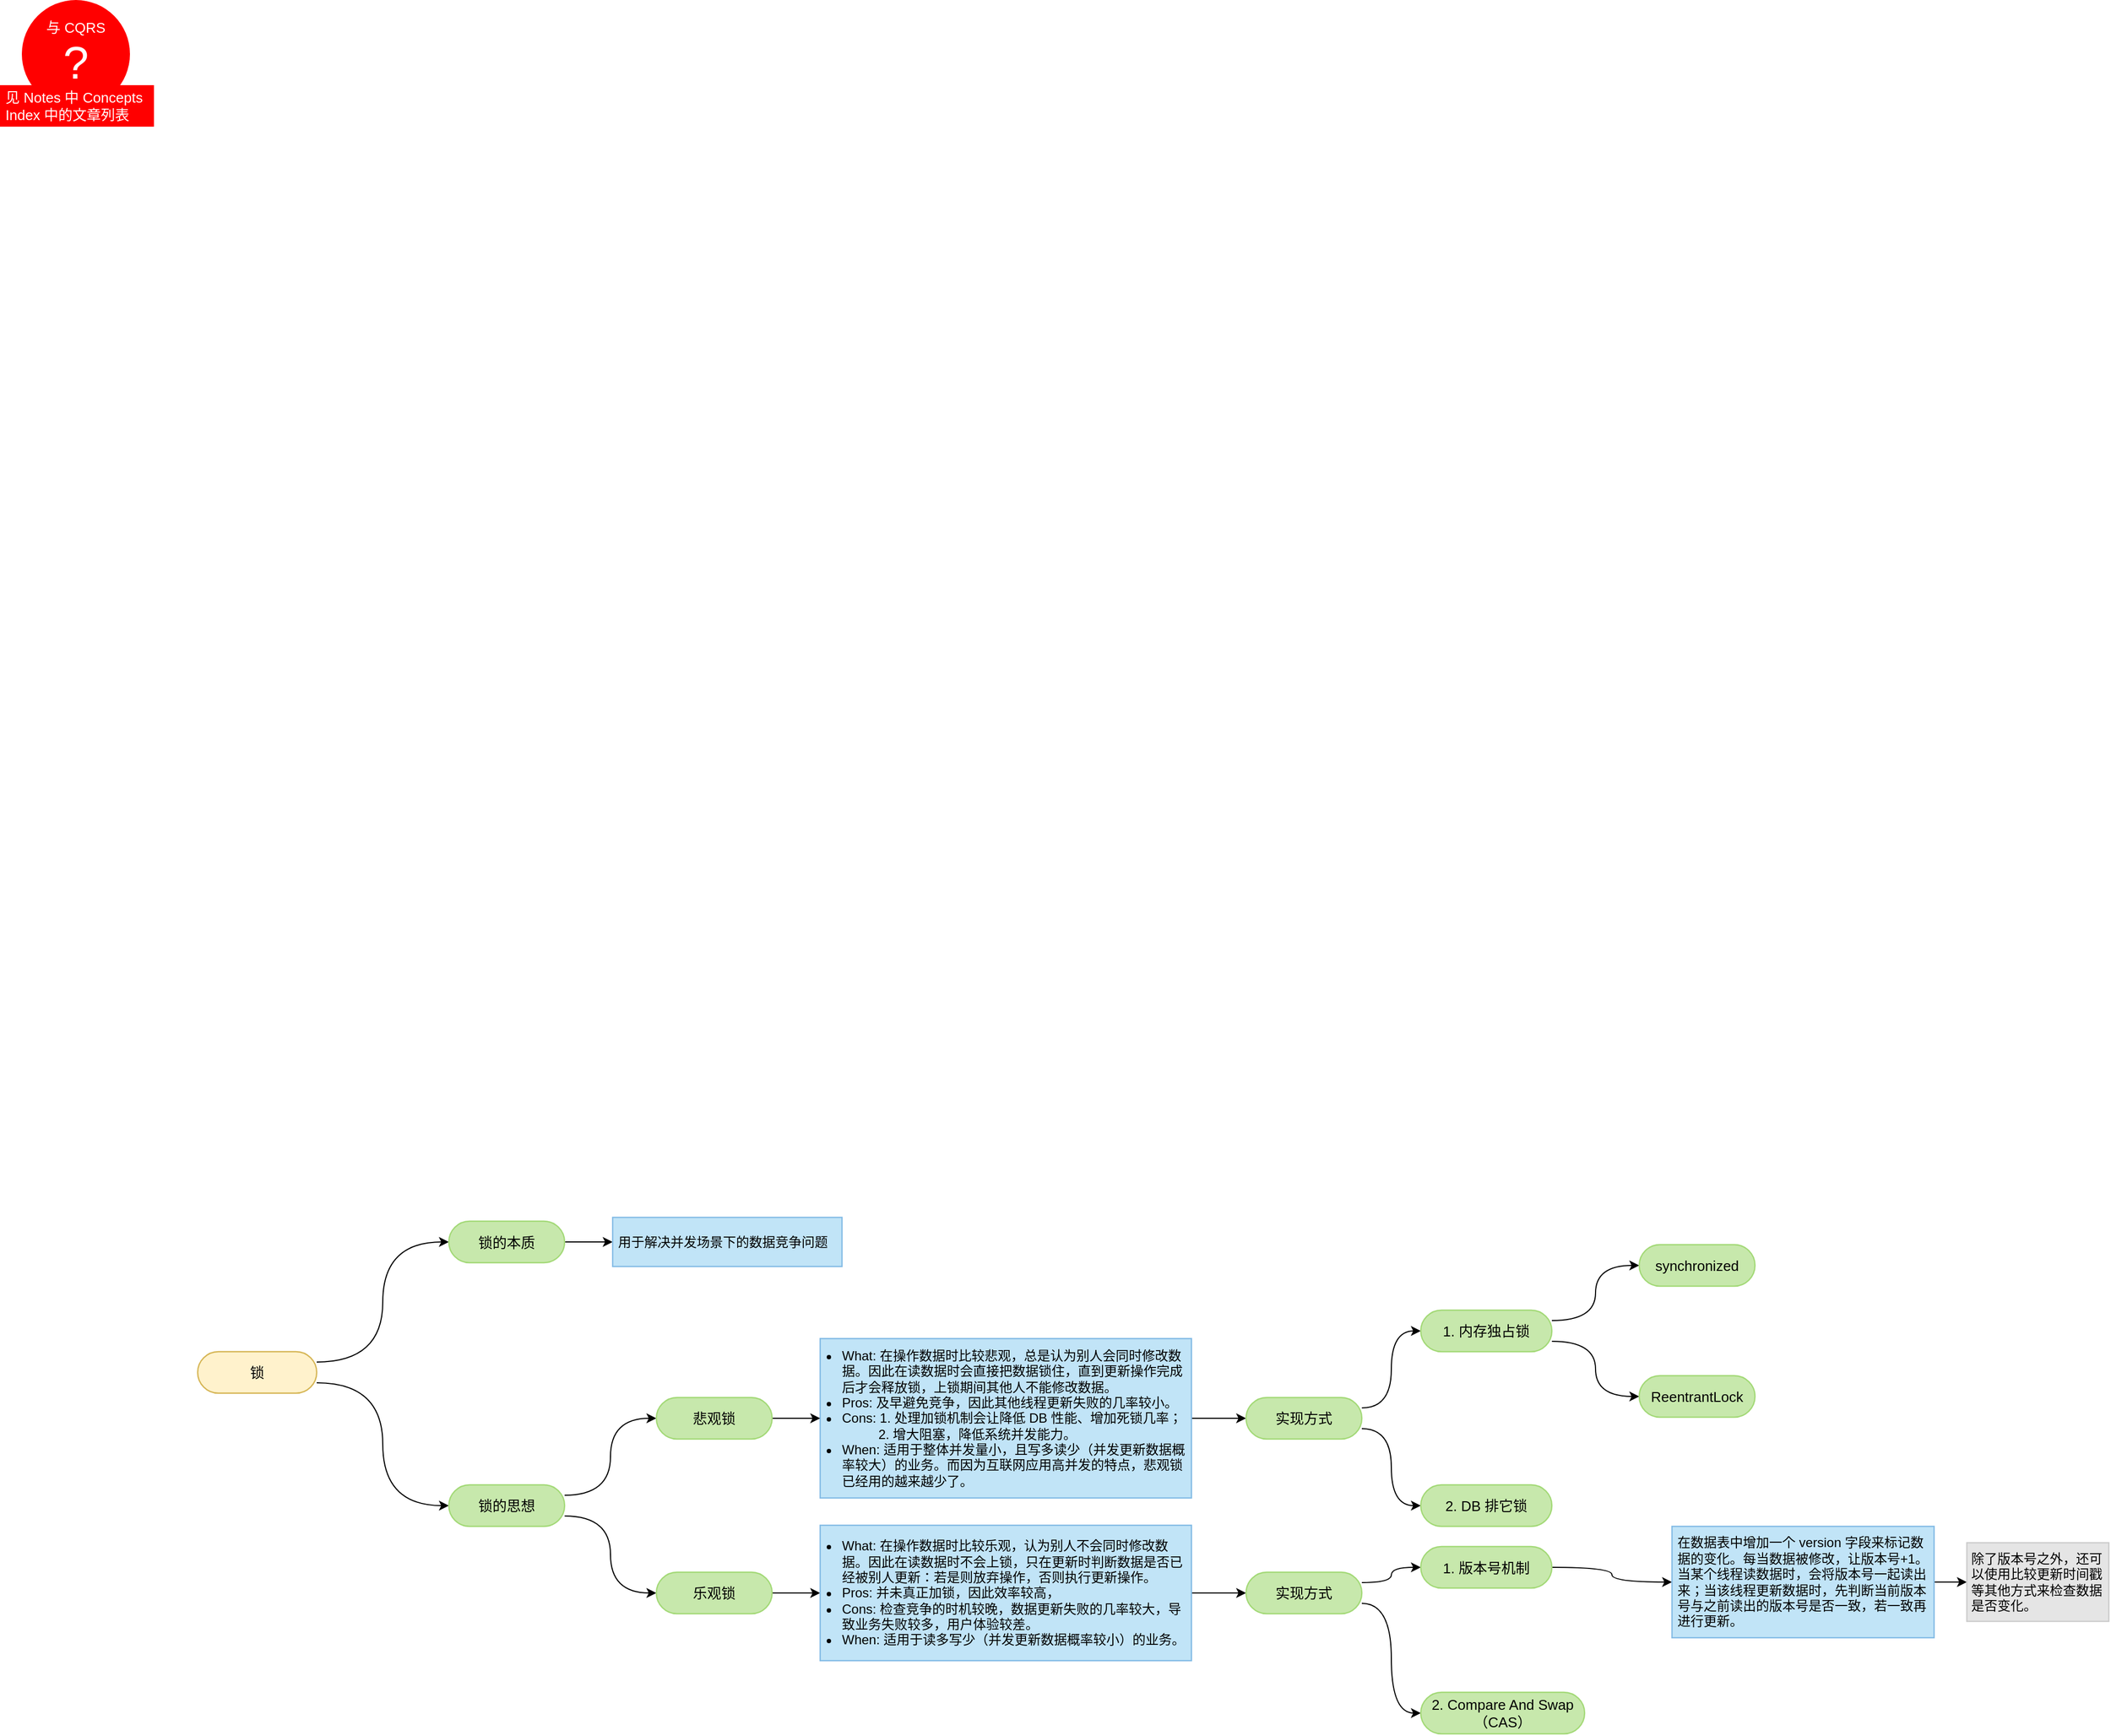 <mxfile version="12.7.9" type="device"><diagram id="WpdVT73j2vJyB1eqXVeU" name="Page-1"><mxGraphModel dx="-300" dy="2772" grid="1" gridSize="10" guides="1" tooltips="1" connect="1" arrows="1" fold="1" page="1" pageScale="1" pageWidth="850" pageHeight="1100" math="0" shadow="0"><root><mxCell id="0"/><mxCell id="1" parent="0"/><mxCell id="3tj45VoyjcjL62gVDLUY-2" style="edgeStyle=orthogonalEdgeStyle;orthogonalLoop=1;jettySize=auto;html=1;exitX=1;exitY=0.75;exitDx=0;exitDy=0;entryX=0;entryY=0.5;entryDx=0;entryDy=0;curved=1;" edge="1" parent="1" source="g3ZymRP7E2ipxu_k75r9-3" target="TiQs_-yoASMQba-yPMKY-1"><mxGeometry relative="1" as="geometry"/></mxCell><mxCell id="3tj45VoyjcjL62gVDLUY-3" style="edgeStyle=orthogonalEdgeStyle;curved=1;orthogonalLoop=1;jettySize=auto;html=1;exitX=1;exitY=0.25;exitDx=0;exitDy=0;entryX=0;entryY=0.5;entryDx=0;entryDy=0;" edge="1" parent="1" source="g3ZymRP7E2ipxu_k75r9-3" target="3tj45VoyjcjL62gVDLUY-1"><mxGeometry relative="1" as="geometry"/></mxCell><mxCell id="g3ZymRP7E2ipxu_k75r9-3" value="锁" style="html=1;whiteSpace=wrap;rounded=1;arcSize=50;fontSize=13;spacing=5;strokeColor=#d6b656;strokeOpacity=100;fillOpacity=100;fillColor=#fff2cc;strokeWidth=1.2;" parent="1" vertex="1"><mxGeometry x="1110" y="78" width="109" height="38" as="geometry"/></mxCell><mxCell id="3tj45VoyjcjL62gVDLUY-41" style="edgeStyle=orthogonalEdgeStyle;curved=1;orthogonalLoop=1;jettySize=auto;html=1;exitX=1;exitY=0.5;exitDx=0;exitDy=0;entryX=0;entryY=0.5;entryDx=0;entryDy=0;" edge="1" parent="1" source="HC3nhxWXw2dfQ0ghXsSK-1" target="3tj45VoyjcjL62gVDLUY-17"><mxGeometry relative="1" as="geometry"/></mxCell><mxCell id="HC3nhxWXw2dfQ0ghXsSK-1" value="&lt;ul&gt;&lt;li&gt;What: 在操作数据时比较悲观，总是认为别人会同时修改数据。因此在读数据时会直接把数据锁住，直到更新操作完成后才会释放锁，上锁期间其他人不能修改数据。&lt;br&gt;&lt;/li&gt;&lt;li&gt;Pros: 及早避免竞争，因此其他线程更新失败的几率较小。&lt;/li&gt;&lt;li&gt;Cons: 1. 处理加锁机制会让降低 DB 性能、增加死锁几率；&lt;br&gt;&amp;nbsp; &amp;nbsp; &amp;nbsp; &amp;nbsp; &amp;nbsp; 2. 增大阻塞，降低系统并发能力。&lt;/li&gt;&lt;li&gt;When: 适用于整体并发量小，且写多读少（并发更新数据概率较大）的业务。而因为互联网应用高并发的特点，悲观锁已经用的越来越少了。&lt;/li&gt;&lt;/ul&gt;" style="html=1;whiteSpace=wrap;;fontSize=12;fontColor=#000000;spacing=5;strokeColor=#83bbe5;strokeOpacity=100;fillOpacity=100;fillColor=#c1e4f7;strokeWidth=1.2;align=left;spacingLeft=-25;" parent="1" vertex="1"><mxGeometry x="1680" y="66" width="340" height="146" as="geometry"/></mxCell><mxCell id="pbsSuTQElRbrtSVPpe0S-10" value="" style="group" parent="1" vertex="1" connectable="0"><mxGeometry x="929" y="-1160" width="141" height="116" as="geometry"/></mxCell><mxCell id="pbsSuTQElRbrtSVPpe0S-11" value="&lt;font color=&quot;#ffffff&quot;&gt;&lt;span style=&quot;font-size: 13px&quot;&gt;与 CQRS&lt;br&gt;&lt;/span&gt;&lt;font style=&quot;font-size: 42px&quot;&gt;?&lt;/font&gt;&lt;/font&gt;" style="ellipse;whiteSpace=wrap;html=1;aspect=fixed;fillColor=#FF0000;strokeColor=none;" parent="pbsSuTQElRbrtSVPpe0S-10" vertex="1"><mxGeometry x="20" width="99" height="99" as="geometry"/></mxCell><mxCell id="pbsSuTQElRbrtSVPpe0S-12" value="&lt;span style=&quot;font-size: 13px ; text-align: center&quot;&gt;&lt;font color=&quot;#ffffff&quot;&gt;见 Notes 中 Concepts Index 中的文章列表&lt;/font&gt;&lt;/span&gt;&lt;span&gt;&lt;br&gt;&lt;/span&gt;" style="html=1;whiteSpace=wrap;;fontSize=12;fontColor=#000000;spacing=5;strokeColor=none;strokeOpacity=100;fillOpacity=100;fillColor=#FF0000;strokeWidth=1.2;align=left;spacingLeft=0;" parent="pbsSuTQElRbrtSVPpe0S-10" vertex="1"><mxGeometry y="78" width="141" height="38" as="geometry"/></mxCell><mxCell id="3tj45VoyjcjL62gVDLUY-6" style="edgeStyle=orthogonalEdgeStyle;curved=1;orthogonalLoop=1;jettySize=auto;html=1;exitX=1;exitY=0.25;exitDx=0;exitDy=0;entryX=0;entryY=0.5;entryDx=0;entryDy=0;" edge="1" parent="1" source="TiQs_-yoASMQba-yPMKY-1" target="3tj45VoyjcjL62gVDLUY-5"><mxGeometry relative="1" as="geometry"/></mxCell><mxCell id="3tj45VoyjcjL62gVDLUY-8" style="edgeStyle=orthogonalEdgeStyle;curved=1;orthogonalLoop=1;jettySize=auto;html=1;exitX=1;exitY=0.75;exitDx=0;exitDy=0;entryX=0;entryY=0.5;entryDx=0;entryDy=0;" edge="1" parent="1" source="TiQs_-yoASMQba-yPMKY-1" target="3tj45VoyjcjL62gVDLUY-7"><mxGeometry relative="1" as="geometry"/></mxCell><mxCell id="TiQs_-yoASMQba-yPMKY-1" value="锁的思想" style="html=1;whiteSpace=wrap;rounded=1;arcSize=50;fontSize=13;fontColor=#000000;spacing=5;strokeColor=#a3d977;strokeOpacity=100;fillOpacity=100;fillColor=#c7e8ac;strokeWidth=1.2;" parent="1" vertex="1"><mxGeometry x="1340" y="200" width="106" height="38" as="geometry"/></mxCell><mxCell id="3tj45VoyjcjL62gVDLUY-12" style="edgeStyle=orthogonalEdgeStyle;curved=1;orthogonalLoop=1;jettySize=auto;html=1;exitX=1;exitY=0.5;exitDx=0;exitDy=0;entryX=0;entryY=0.5;entryDx=0;entryDy=0;" edge="1" parent="1" source="3tj45VoyjcjL62gVDLUY-1" target="3tj45VoyjcjL62gVDLUY-11"><mxGeometry relative="1" as="geometry"/></mxCell><mxCell id="3tj45VoyjcjL62gVDLUY-1" value="锁的本质" style="html=1;whiteSpace=wrap;rounded=1;arcSize=50;fontSize=13;fontColor=#000000;spacing=5;strokeColor=#a3d977;strokeOpacity=100;fillOpacity=100;fillColor=#c7e8ac;strokeWidth=1.2;" vertex="1" parent="1"><mxGeometry x="1340" y="-41.5" width="106" height="38" as="geometry"/></mxCell><mxCell id="3tj45VoyjcjL62gVDLUY-10" style="edgeStyle=orthogonalEdgeStyle;curved=1;orthogonalLoop=1;jettySize=auto;html=1;exitX=1;exitY=0.5;exitDx=0;exitDy=0;entryX=0;entryY=0.5;entryDx=0;entryDy=0;" edge="1" parent="1" source="3tj45VoyjcjL62gVDLUY-5" target="HC3nhxWXw2dfQ0ghXsSK-1"><mxGeometry relative="1" as="geometry"><mxPoint x="1680" y="139" as="targetPoint"/></mxGeometry></mxCell><mxCell id="3tj45VoyjcjL62gVDLUY-5" value="悲观锁" style="html=1;whiteSpace=wrap;rounded=1;arcSize=50;fontSize=13;fontColor=#000000;spacing=5;strokeColor=#a3d977;strokeOpacity=100;fillOpacity=100;fillColor=#c7e8ac;strokeWidth=1.2;" vertex="1" parent="1"><mxGeometry x="1530" y="120" width="106" height="38" as="geometry"/></mxCell><mxCell id="3tj45VoyjcjL62gVDLUY-14" style="edgeStyle=orthogonalEdgeStyle;curved=1;orthogonalLoop=1;jettySize=auto;html=1;exitX=1;exitY=0.5;exitDx=0;exitDy=0;entryX=0;entryY=0.5;entryDx=0;entryDy=0;" edge="1" parent="1" source="3tj45VoyjcjL62gVDLUY-7" target="3tj45VoyjcjL62gVDLUY-43"><mxGeometry relative="1" as="geometry"><mxPoint x="1680.0" y="299" as="targetPoint"/></mxGeometry></mxCell><mxCell id="3tj45VoyjcjL62gVDLUY-7" value="乐观锁" style="html=1;whiteSpace=wrap;rounded=1;arcSize=50;fontSize=13;fontColor=#000000;spacing=5;strokeColor=#a3d977;strokeOpacity=100;fillOpacity=100;fillColor=#c7e8ac;strokeWidth=1.2;" vertex="1" parent="1"><mxGeometry x="1530" y="280" width="106" height="38" as="geometry"/></mxCell><mxCell id="3tj45VoyjcjL62gVDLUY-19" style="edgeStyle=orthogonalEdgeStyle;curved=1;orthogonalLoop=1;jettySize=auto;html=1;entryX=0;entryY=0.5;entryDx=0;entryDy=0;exitX=1;exitY=0.5;exitDx=0;exitDy=0;" edge="1" parent="1" target="3tj45VoyjcjL62gVDLUY-17"><mxGeometry relative="1" as="geometry"><mxPoint x="2100" y="139" as="sourcePoint"/></mxGeometry></mxCell><mxCell id="3tj45VoyjcjL62gVDLUY-11" value="用于解决并发场景下的数据竞争问题" style="html=1;whiteSpace=wrap;;fontSize=12;fontColor=#000000;spacing=5;strokeColor=#83bbe5;strokeOpacity=100;fillOpacity=100;fillColor=#c1e4f7;strokeWidth=1.2;align=left;spacingLeft=0;" vertex="1" parent="1"><mxGeometry x="1490" y="-45" width="210" height="45" as="geometry"/></mxCell><mxCell id="3tj45VoyjcjL62gVDLUY-30" style="edgeStyle=orthogonalEdgeStyle;curved=1;orthogonalLoop=1;jettySize=auto;html=1;exitX=1;exitY=0.5;exitDx=0;exitDy=0;entryX=0;entryY=0.5;entryDx=0;entryDy=0;" edge="1" parent="1" source="3tj45VoyjcjL62gVDLUY-43" target="3tj45VoyjcjL62gVDLUY-29"><mxGeometry relative="1" as="geometry"><mxPoint x="1875" y="299" as="sourcePoint"/></mxGeometry></mxCell><mxCell id="3tj45VoyjcjL62gVDLUY-21" style="edgeStyle=orthogonalEdgeStyle;curved=1;orthogonalLoop=1;jettySize=auto;html=1;exitX=1;exitY=0.25;exitDx=0;exitDy=0;entryX=0;entryY=0.5;entryDx=0;entryDy=0;" edge="1" parent="1" source="3tj45VoyjcjL62gVDLUY-17" target="3tj45VoyjcjL62gVDLUY-20"><mxGeometry relative="1" as="geometry"/></mxCell><mxCell id="3tj45VoyjcjL62gVDLUY-23" style="edgeStyle=orthogonalEdgeStyle;curved=1;orthogonalLoop=1;jettySize=auto;html=1;exitX=1;exitY=0.75;exitDx=0;exitDy=0;entryX=0;entryY=0.5;entryDx=0;entryDy=0;" edge="1" parent="1" source="3tj45VoyjcjL62gVDLUY-17" target="3tj45VoyjcjL62gVDLUY-22"><mxGeometry relative="1" as="geometry"/></mxCell><mxCell id="3tj45VoyjcjL62gVDLUY-17" value="实现方式" style="html=1;whiteSpace=wrap;rounded=1;arcSize=50;fontSize=13;fontColor=#000000;spacing=5;strokeColor=#a3d977;strokeOpacity=100;fillOpacity=100;fillColor=#c7e8ac;strokeWidth=1.2;" vertex="1" parent="1"><mxGeometry x="2070" y="120" width="106" height="38" as="geometry"/></mxCell><mxCell id="3tj45VoyjcjL62gVDLUY-27" style="edgeStyle=orthogonalEdgeStyle;curved=1;orthogonalLoop=1;jettySize=auto;html=1;exitX=1;exitY=0.25;exitDx=0;exitDy=0;entryX=0;entryY=0.5;entryDx=0;entryDy=0;" edge="1" parent="1" source="3tj45VoyjcjL62gVDLUY-20" target="3tj45VoyjcjL62gVDLUY-25"><mxGeometry relative="1" as="geometry"/></mxCell><mxCell id="3tj45VoyjcjL62gVDLUY-28" style="edgeStyle=orthogonalEdgeStyle;curved=1;orthogonalLoop=1;jettySize=auto;html=1;exitX=1;exitY=0.75;exitDx=0;exitDy=0;entryX=0;entryY=0.5;entryDx=0;entryDy=0;" edge="1" parent="1" source="3tj45VoyjcjL62gVDLUY-20" target="3tj45VoyjcjL62gVDLUY-26"><mxGeometry relative="1" as="geometry"/></mxCell><mxCell id="3tj45VoyjcjL62gVDLUY-20" value="1. 内存独占锁" style="html=1;whiteSpace=wrap;rounded=1;arcSize=50;fontSize=13;fontColor=#000000;spacing=5;strokeColor=#a3d977;strokeOpacity=100;fillOpacity=100;fillColor=#c7e8ac;strokeWidth=1.2;" vertex="1" parent="1"><mxGeometry x="2230" y="40" width="120" height="38" as="geometry"/></mxCell><mxCell id="3tj45VoyjcjL62gVDLUY-22" value="2. DB 排它锁" style="html=1;whiteSpace=wrap;rounded=1;arcSize=50;fontSize=13;fontColor=#000000;spacing=5;strokeColor=#a3d977;strokeOpacity=100;fillOpacity=100;fillColor=#c7e8ac;strokeWidth=1.2;" vertex="1" parent="1"><mxGeometry x="2230" y="200" width="120" height="38" as="geometry"/></mxCell><mxCell id="3tj45VoyjcjL62gVDLUY-25" value="synchronized" style="html=1;whiteSpace=wrap;rounded=1;arcSize=50;fontSize=13;fontColor=#000000;spacing=5;strokeColor=#a3d977;strokeOpacity=100;fillOpacity=100;fillColor=#c7e8ac;strokeWidth=1.2;" vertex="1" parent="1"><mxGeometry x="2430" y="-20" width="106" height="38" as="geometry"/></mxCell><mxCell id="3tj45VoyjcjL62gVDLUY-26" value="ReentrantLock" style="html=1;whiteSpace=wrap;rounded=1;arcSize=50;fontSize=13;fontColor=#000000;spacing=5;strokeColor=#a3d977;strokeOpacity=100;fillOpacity=100;fillColor=#c7e8ac;strokeWidth=1.2;" vertex="1" parent="1"><mxGeometry x="2430" y="100" width="106" height="38" as="geometry"/></mxCell><mxCell id="3tj45VoyjcjL62gVDLUY-33" style="edgeStyle=orthogonalEdgeStyle;curved=1;orthogonalLoop=1;jettySize=auto;html=1;exitX=1;exitY=0.25;exitDx=0;exitDy=0;entryX=0;entryY=0.5;entryDx=0;entryDy=0;" edge="1" parent="1" source="3tj45VoyjcjL62gVDLUY-29" target="3tj45VoyjcjL62gVDLUY-31"><mxGeometry relative="1" as="geometry"/></mxCell><mxCell id="3tj45VoyjcjL62gVDLUY-34" style="edgeStyle=orthogonalEdgeStyle;curved=1;orthogonalLoop=1;jettySize=auto;html=1;exitX=1;exitY=0.75;exitDx=0;exitDy=0;entryX=0;entryY=0.5;entryDx=0;entryDy=0;" edge="1" parent="1" source="3tj45VoyjcjL62gVDLUY-29" target="3tj45VoyjcjL62gVDLUY-32"><mxGeometry relative="1" as="geometry"/></mxCell><mxCell id="3tj45VoyjcjL62gVDLUY-29" value="实现方式" style="html=1;whiteSpace=wrap;rounded=1;arcSize=50;fontSize=13;fontColor=#000000;spacing=5;strokeColor=#a3d977;strokeOpacity=100;fillOpacity=100;fillColor=#c7e8ac;strokeWidth=1.2;" vertex="1" parent="1"><mxGeometry x="2070" y="280" width="106" height="38" as="geometry"/></mxCell><mxCell id="3tj45VoyjcjL62gVDLUY-36" style="edgeStyle=orthogonalEdgeStyle;curved=1;orthogonalLoop=1;jettySize=auto;html=1;exitX=1;exitY=0.5;exitDx=0;exitDy=0;entryX=0;entryY=0.5;entryDx=0;entryDy=0;" edge="1" parent="1" source="3tj45VoyjcjL62gVDLUY-31" target="3tj45VoyjcjL62gVDLUY-35"><mxGeometry relative="1" as="geometry"/></mxCell><mxCell id="3tj45VoyjcjL62gVDLUY-31" value="1. 版本号机制" style="html=1;whiteSpace=wrap;rounded=1;arcSize=50;fontSize=13;fontColor=#000000;spacing=5;strokeColor=#a3d977;strokeOpacity=100;fillOpacity=100;fillColor=#c7e8ac;strokeWidth=1.2;" vertex="1" parent="1"><mxGeometry x="2230" y="256.5" width="120" height="38" as="geometry"/></mxCell><mxCell id="3tj45VoyjcjL62gVDLUY-32" value="2. Compare And Swap （CAS）" style="html=1;whiteSpace=wrap;rounded=1;arcSize=50;fontSize=13;fontColor=#000000;spacing=5;strokeColor=#a3d977;strokeOpacity=100;fillOpacity=100;fillColor=#c7e8ac;strokeWidth=1.2;" vertex="1" parent="1"><mxGeometry x="2230" y="390" width="150" height="38" as="geometry"/></mxCell><mxCell id="3tj45VoyjcjL62gVDLUY-38" style="edgeStyle=orthogonalEdgeStyle;curved=1;orthogonalLoop=1;jettySize=auto;html=1;exitX=1;exitY=0.5;exitDx=0;exitDy=0;entryX=0;entryY=0.5;entryDx=0;entryDy=0;" edge="1" parent="1" source="3tj45VoyjcjL62gVDLUY-35" target="3tj45VoyjcjL62gVDLUY-37"><mxGeometry relative="1" as="geometry"/></mxCell><mxCell id="3tj45VoyjcjL62gVDLUY-35" value="在数据表中增加一个 version 字段来标记数据的变化。每当数据被修改，让版本号+1。当某个线程读数据时，会将版本号一起读出来；当该线程更新数据时，先判断当前版本号与之前读出的版本号是否一致，若一致再进行更新。" style="html=1;whiteSpace=wrap;;fontSize=12;fontColor=#000000;spacing=5;strokeColor=#83bbe5;strokeOpacity=100;fillOpacity=100;fillColor=#c1e4f7;strokeWidth=1.2;align=left;spacingLeft=0;" vertex="1" parent="1"><mxGeometry x="2460" y="238" width="240" height="102" as="geometry"/></mxCell><mxCell id="3tj45VoyjcjL62gVDLUY-37" value="&lt;div style=&quot;text-align: left&quot;&gt;除了版本号之外，还可以使用比较更新时间戳等其他方式来检查数据是否变化。&lt;/div&gt;" style="html=1;whiteSpace=wrap;;fontSize=12;fontColor=#000000;spacing=5;strokeColor=#cccccc;strokeOpacity=100;fillOpacity=100;fillColor=#e5e5e5;strokeWidth=1.2;" vertex="1" parent="1"><mxGeometry x="2730" y="253" width="130" height="72" as="geometry"/></mxCell><mxCell id="3tj45VoyjcjL62gVDLUY-43" value="&lt;ul&gt;&lt;li&gt;What: 在操作数据时比较乐观，认为别人不会同时修改数据。因此在读数据时不会上锁，只在更新时判断数据是否已经被别人更新：若是则放弃操作，否则执行更新操作。&lt;/li&gt;&lt;li&gt;Pros: 并未真正加锁，因此效率较高，&lt;/li&gt;&lt;li&gt;Cons: 检查竞争的时机较晚，数据更新失败的几率较大，导致业务失败较多，用户体验较差。&lt;/li&gt;&lt;li&gt;When: 适用于读多写少（并发更新数据概率较小）的业务。&lt;/li&gt;&lt;/ul&gt;" style="html=1;whiteSpace=wrap;;fontSize=12;fontColor=#000000;spacing=5;strokeColor=#83bbe5;strokeOpacity=100;fillOpacity=100;fillColor=#c1e4f7;strokeWidth=1.2;align=left;spacingLeft=-25;" vertex="1" parent="1"><mxGeometry x="1680" y="237" width="340" height="124" as="geometry"/></mxCell></root></mxGraphModel></diagram></mxfile>